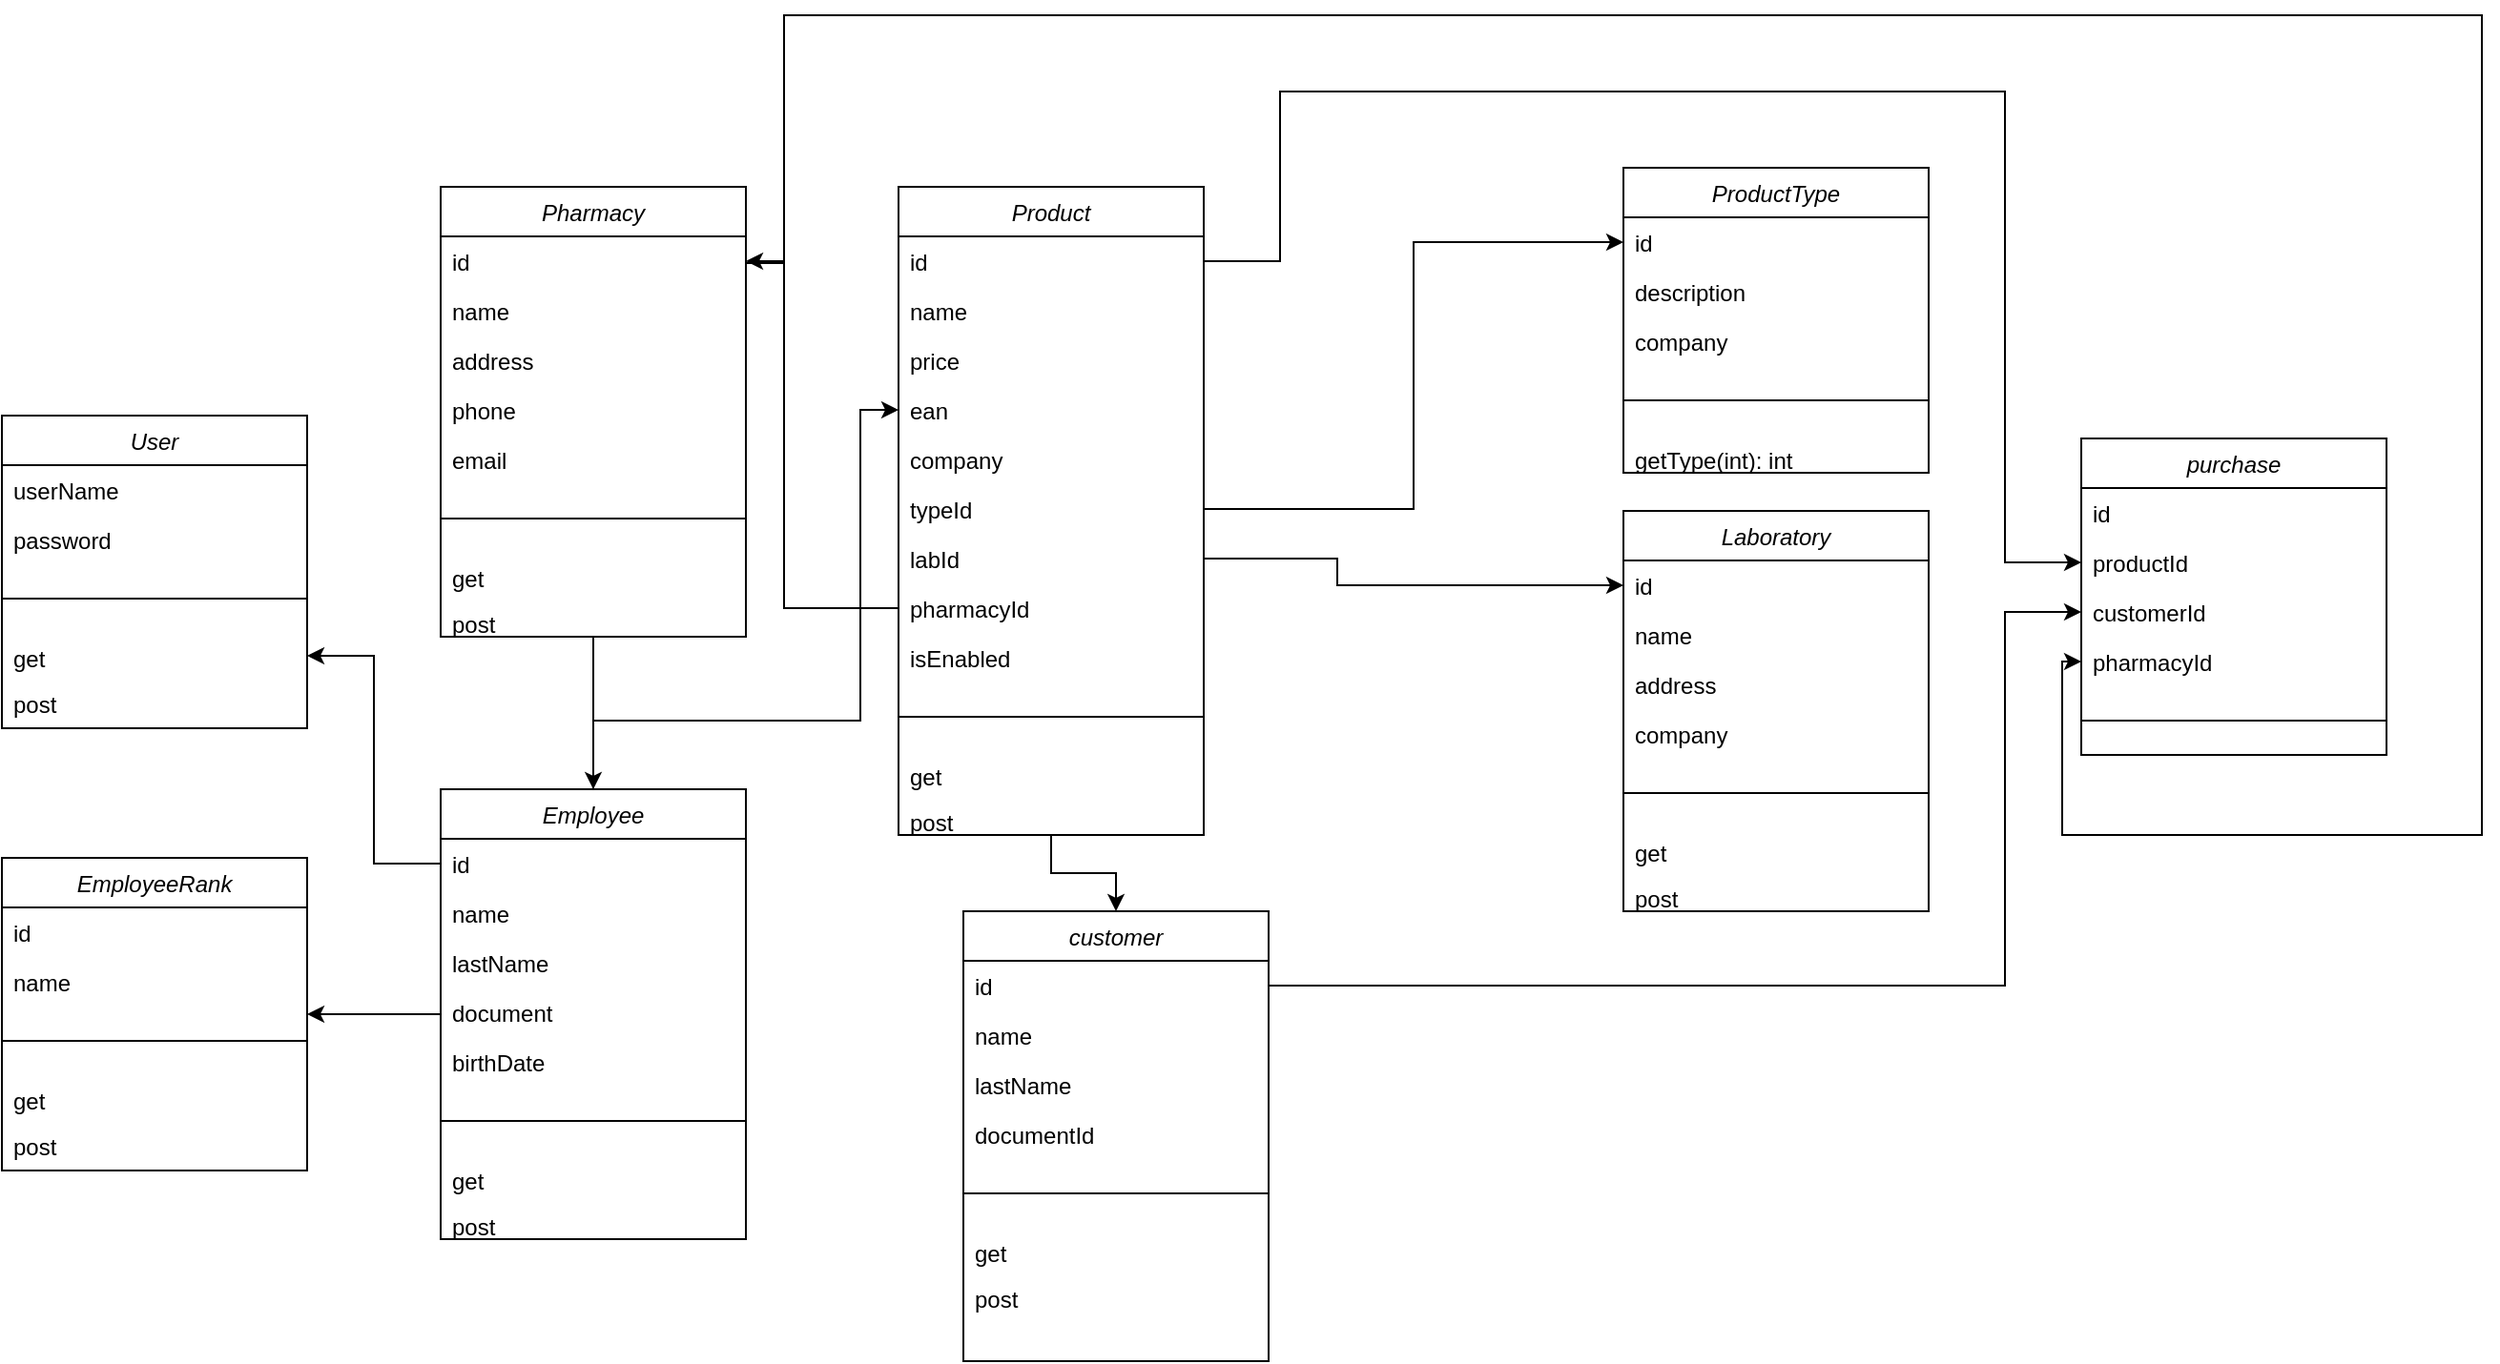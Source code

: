 <mxfile version="13.5.8" type="github">
  <diagram id="C5RBs43oDa-KdzZeNtuy" name="Page-1">
    <mxGraphModel dx="2182" dy="774" grid="1" gridSize="10" guides="1" tooltips="1" connect="1" arrows="1" fold="1" page="1" pageScale="1" pageWidth="827" pageHeight="1169" math="0" shadow="0">
      <root>
        <mxCell id="WIyWlLk6GJQsqaUBKTNV-0" />
        <mxCell id="WIyWlLk6GJQsqaUBKTNV-1" parent="WIyWlLk6GJQsqaUBKTNV-0" />
        <mxCell id="h3iyEZrPgd-LCGlQ3B5Q-18" value="" style="edgeStyle=orthogonalEdgeStyle;rounded=0;orthogonalLoop=1;jettySize=auto;html=1;entryX=0;entryY=0.5;entryDx=0;entryDy=0;" edge="1" parent="WIyWlLk6GJQsqaUBKTNV-1" source="h3iyEZrPgd-LCGlQ3B5Q-80" target="h3iyEZrPgd-LCGlQ3B5Q-11">
          <mxGeometry relative="1" as="geometry" />
        </mxCell>
        <mxCell id="h3iyEZrPgd-LCGlQ3B5Q-27" value="" style="edgeStyle=orthogonalEdgeStyle;rounded=0;orthogonalLoop=1;jettySize=auto;html=1;exitX=1;exitY=0.5;exitDx=0;exitDy=0;entryX=0;entryY=0.5;entryDx=0;entryDy=0;" edge="1" parent="WIyWlLk6GJQsqaUBKTNV-1" source="h3iyEZrPgd-LCGlQ3B5Q-81" target="h3iyEZrPgd-LCGlQ3B5Q-20">
          <mxGeometry relative="1" as="geometry">
            <Array as="points">
              <mxPoint x="450" y="305" />
              <mxPoint x="450" y="319" />
            </Array>
          </mxGeometry>
        </mxCell>
        <mxCell id="h3iyEZrPgd-LCGlQ3B5Q-40" value="" style="edgeStyle=orthogonalEdgeStyle;rounded=0;orthogonalLoop=1;jettySize=auto;html=1;" edge="1" parent="WIyWlLk6GJQsqaUBKTNV-1" source="h3iyEZrPgd-LCGlQ3B5Q-97" target="h3iyEZrPgd-LCGlQ3B5Q-32">
          <mxGeometry relative="1" as="geometry">
            <Array as="points">
              <mxPoint x="160" y="331" />
              <mxPoint x="160" y="149" />
            </Array>
          </mxGeometry>
        </mxCell>
        <mxCell id="h3iyEZrPgd-LCGlQ3B5Q-60" value="" style="edgeStyle=orthogonalEdgeStyle;rounded=0;orthogonalLoop=1;jettySize=auto;html=1;" edge="1" parent="WIyWlLk6GJQsqaUBKTNV-1" source="zkfFHV4jXpPFQw0GAbJ--0" target="h3iyEZrPgd-LCGlQ3B5Q-51">
          <mxGeometry relative="1" as="geometry" />
        </mxCell>
        <mxCell id="zkfFHV4jXpPFQw0GAbJ--0" value="Product" style="swimlane;fontStyle=2;align=center;verticalAlign=top;childLayout=stackLayout;horizontal=1;startSize=26;horizontalStack=0;resizeParent=1;resizeLast=0;collapsible=1;marginBottom=0;rounded=0;shadow=0;strokeWidth=1;" parent="WIyWlLk6GJQsqaUBKTNV-1" vertex="1">
          <mxGeometry x="220" y="110" width="160" height="340" as="geometry">
            <mxRectangle x="230" y="140" width="160" height="26" as="alternateBounds" />
          </mxGeometry>
        </mxCell>
        <mxCell id="zkfFHV4jXpPFQw0GAbJ--1" value="id" style="text;align=left;verticalAlign=top;spacingLeft=4;spacingRight=4;overflow=hidden;rotatable=0;points=[[0,0.5],[1,0.5]];portConstraint=eastwest;" parent="zkfFHV4jXpPFQw0GAbJ--0" vertex="1">
          <mxGeometry y="26" width="160" height="26" as="geometry" />
        </mxCell>
        <mxCell id="zkfFHV4jXpPFQw0GAbJ--2" value="name" style="text;align=left;verticalAlign=top;spacingLeft=4;spacingRight=4;overflow=hidden;rotatable=0;points=[[0,0.5],[1,0.5]];portConstraint=eastwest;rounded=0;shadow=0;html=0;" parent="zkfFHV4jXpPFQw0GAbJ--0" vertex="1">
          <mxGeometry y="52" width="160" height="26" as="geometry" />
        </mxCell>
        <mxCell id="zkfFHV4jXpPFQw0GAbJ--3" value="price" style="text;align=left;verticalAlign=top;spacingLeft=4;spacingRight=4;overflow=hidden;rotatable=0;points=[[0,0.5],[1,0.5]];portConstraint=eastwest;rounded=0;shadow=0;html=0;" parent="zkfFHV4jXpPFQw0GAbJ--0" vertex="1">
          <mxGeometry y="78" width="160" height="26" as="geometry" />
        </mxCell>
        <mxCell id="h3iyEZrPgd-LCGlQ3B5Q-1" value="ean" style="text;align=left;verticalAlign=top;spacingLeft=4;spacingRight=4;overflow=hidden;rotatable=0;points=[[0,0.5],[1,0.5]];portConstraint=eastwest;rounded=0;shadow=0;html=0;" vertex="1" parent="zkfFHV4jXpPFQw0GAbJ--0">
          <mxGeometry y="104" width="160" height="26" as="geometry" />
        </mxCell>
        <mxCell id="h3iyEZrPgd-LCGlQ3B5Q-28" value="company" style="text;align=left;verticalAlign=top;spacingLeft=4;spacingRight=4;overflow=hidden;rotatable=0;points=[[0,0.5],[1,0.5]];portConstraint=eastwest;rounded=0;shadow=0;html=0;" vertex="1" parent="zkfFHV4jXpPFQw0GAbJ--0">
          <mxGeometry y="130" width="160" height="26" as="geometry" />
        </mxCell>
        <mxCell id="h3iyEZrPgd-LCGlQ3B5Q-80" value="typeId" style="text;align=left;verticalAlign=top;spacingLeft=4;spacingRight=4;overflow=hidden;rotatable=0;points=[[0,0.5],[1,0.5]];portConstraint=eastwest;rounded=0;shadow=0;html=0;" vertex="1" parent="zkfFHV4jXpPFQw0GAbJ--0">
          <mxGeometry y="156" width="160" height="26" as="geometry" />
        </mxCell>
        <mxCell id="h3iyEZrPgd-LCGlQ3B5Q-81" value="labId" style="text;align=left;verticalAlign=top;spacingLeft=4;spacingRight=4;overflow=hidden;rotatable=0;points=[[0,0.5],[1,0.5]];portConstraint=eastwest;rounded=0;shadow=0;html=0;" vertex="1" parent="zkfFHV4jXpPFQw0GAbJ--0">
          <mxGeometry y="182" width="160" height="26" as="geometry" />
        </mxCell>
        <mxCell id="h3iyEZrPgd-LCGlQ3B5Q-97" value="pharmacyId" style="text;align=left;verticalAlign=top;spacingLeft=4;spacingRight=4;overflow=hidden;rotatable=0;points=[[0,0.5],[1,0.5]];portConstraint=eastwest;rounded=0;shadow=0;html=0;" vertex="1" parent="zkfFHV4jXpPFQw0GAbJ--0">
          <mxGeometry y="208" width="160" height="26" as="geometry" />
        </mxCell>
        <mxCell id="h3iyEZrPgd-LCGlQ3B5Q-98" value="isEnabled" style="text;align=left;verticalAlign=top;spacingLeft=4;spacingRight=4;overflow=hidden;rotatable=0;points=[[0,0.5],[1,0.5]];portConstraint=eastwest;rounded=0;shadow=0;html=0;" vertex="1" parent="zkfFHV4jXpPFQw0GAbJ--0">
          <mxGeometry y="234" width="160" height="26" as="geometry" />
        </mxCell>
        <mxCell id="zkfFHV4jXpPFQw0GAbJ--4" value="" style="line;html=1;strokeWidth=1;align=left;verticalAlign=middle;spacingTop=-1;spacingLeft=3;spacingRight=3;rotatable=0;labelPosition=right;points=[];portConstraint=eastwest;" parent="zkfFHV4jXpPFQw0GAbJ--0" vertex="1">
          <mxGeometry y="260" width="160" height="36" as="geometry" />
        </mxCell>
        <mxCell id="h3iyEZrPgd-LCGlQ3B5Q-83" value="get" style="text;align=left;verticalAlign=top;spacingLeft=4;spacingRight=4;overflow=hidden;rotatable=0;points=[[0,0.5],[1,0.5]];portConstraint=eastwest;" vertex="1" parent="zkfFHV4jXpPFQw0GAbJ--0">
          <mxGeometry y="296" width="160" height="24" as="geometry" />
        </mxCell>
        <mxCell id="h3iyEZrPgd-LCGlQ3B5Q-82" value="post" style="text;align=left;verticalAlign=top;spacingLeft=4;spacingRight=4;overflow=hidden;rotatable=0;points=[[0,0.5],[1,0.5]];portConstraint=eastwest;" vertex="1" parent="zkfFHV4jXpPFQw0GAbJ--0">
          <mxGeometry y="320" width="160" height="20" as="geometry" />
        </mxCell>
        <mxCell id="h3iyEZrPgd-LCGlQ3B5Q-50" value="" style="edgeStyle=orthogonalEdgeStyle;rounded=0;orthogonalLoop=1;jettySize=auto;html=1;" edge="1" parent="WIyWlLk6GJQsqaUBKTNV-1" source="h3iyEZrPgd-LCGlQ3B5Q-31" target="h3iyEZrPgd-LCGlQ3B5Q-41">
          <mxGeometry relative="1" as="geometry" />
        </mxCell>
        <mxCell id="h3iyEZrPgd-LCGlQ3B5Q-31" value="Pharmacy" style="swimlane;fontStyle=2;align=center;verticalAlign=top;childLayout=stackLayout;horizontal=1;startSize=26;horizontalStack=0;resizeParent=1;resizeLast=0;collapsible=1;marginBottom=0;rounded=0;shadow=0;strokeWidth=1;" vertex="1" parent="WIyWlLk6GJQsqaUBKTNV-1">
          <mxGeometry x="-20" y="110" width="160" height="236" as="geometry">
            <mxRectangle x="230" y="140" width="160" height="26" as="alternateBounds" />
          </mxGeometry>
        </mxCell>
        <mxCell id="h3iyEZrPgd-LCGlQ3B5Q-32" value="id" style="text;align=left;verticalAlign=top;spacingLeft=4;spacingRight=4;overflow=hidden;rotatable=0;points=[[0,0.5],[1,0.5]];portConstraint=eastwest;" vertex="1" parent="h3iyEZrPgd-LCGlQ3B5Q-31">
          <mxGeometry y="26" width="160" height="26" as="geometry" />
        </mxCell>
        <mxCell id="h3iyEZrPgd-LCGlQ3B5Q-33" value="name" style="text;align=left;verticalAlign=top;spacingLeft=4;spacingRight=4;overflow=hidden;rotatable=0;points=[[0,0.5],[1,0.5]];portConstraint=eastwest;rounded=0;shadow=0;html=0;" vertex="1" parent="h3iyEZrPgd-LCGlQ3B5Q-31">
          <mxGeometry y="52" width="160" height="26" as="geometry" />
        </mxCell>
        <mxCell id="h3iyEZrPgd-LCGlQ3B5Q-34" value="address" style="text;align=left;verticalAlign=top;spacingLeft=4;spacingRight=4;overflow=hidden;rotatable=0;points=[[0,0.5],[1,0.5]];portConstraint=eastwest;rounded=0;shadow=0;html=0;" vertex="1" parent="h3iyEZrPgd-LCGlQ3B5Q-31">
          <mxGeometry y="78" width="160" height="26" as="geometry" />
        </mxCell>
        <mxCell id="h3iyEZrPgd-LCGlQ3B5Q-35" value="phone" style="text;align=left;verticalAlign=top;spacingLeft=4;spacingRight=4;overflow=hidden;rotatable=0;points=[[0,0.5],[1,0.5]];portConstraint=eastwest;rounded=0;shadow=0;html=0;" vertex="1" parent="h3iyEZrPgd-LCGlQ3B5Q-31">
          <mxGeometry y="104" width="160" height="26" as="geometry" />
        </mxCell>
        <mxCell id="h3iyEZrPgd-LCGlQ3B5Q-36" value="email" style="text;align=left;verticalAlign=top;spacingLeft=4;spacingRight=4;overflow=hidden;rotatable=0;points=[[0,0.5],[1,0.5]];portConstraint=eastwest;rounded=0;shadow=0;html=0;" vertex="1" parent="h3iyEZrPgd-LCGlQ3B5Q-31">
          <mxGeometry y="130" width="160" height="26" as="geometry" />
        </mxCell>
        <mxCell id="h3iyEZrPgd-LCGlQ3B5Q-37" value="" style="line;html=1;strokeWidth=1;align=left;verticalAlign=middle;spacingTop=-1;spacingLeft=3;spacingRight=3;rotatable=0;labelPosition=right;points=[];portConstraint=eastwest;" vertex="1" parent="h3iyEZrPgd-LCGlQ3B5Q-31">
          <mxGeometry y="156" width="160" height="36" as="geometry" />
        </mxCell>
        <mxCell id="h3iyEZrPgd-LCGlQ3B5Q-38" value="get" style="text;align=left;verticalAlign=top;spacingLeft=4;spacingRight=4;overflow=hidden;rotatable=0;points=[[0,0.5],[1,0.5]];portConstraint=eastwest;" vertex="1" parent="h3iyEZrPgd-LCGlQ3B5Q-31">
          <mxGeometry y="192" width="160" height="24" as="geometry" />
        </mxCell>
        <mxCell id="h3iyEZrPgd-LCGlQ3B5Q-39" value="post" style="text;align=left;verticalAlign=top;spacingLeft=4;spacingRight=4;overflow=hidden;rotatable=0;points=[[0,0.5],[1,0.5]];portConstraint=eastwest;" vertex="1" parent="h3iyEZrPgd-LCGlQ3B5Q-31">
          <mxGeometry y="216" width="160" height="20" as="geometry" />
        </mxCell>
        <mxCell id="h3iyEZrPgd-LCGlQ3B5Q-72" value="" style="edgeStyle=orthogonalEdgeStyle;rounded=0;orthogonalLoop=1;jettySize=auto;html=1;" edge="1" parent="WIyWlLk6GJQsqaUBKTNV-1" source="h3iyEZrPgd-LCGlQ3B5Q-41" target="h3iyEZrPgd-LCGlQ3B5Q-63">
          <mxGeometry relative="1" as="geometry" />
        </mxCell>
        <mxCell id="h3iyEZrPgd-LCGlQ3B5Q-41" value="Employee" style="swimlane;fontStyle=2;align=center;verticalAlign=top;childLayout=stackLayout;horizontal=1;startSize=26;horizontalStack=0;resizeParent=1;resizeLast=0;collapsible=1;marginBottom=0;rounded=0;shadow=0;strokeWidth=1;" vertex="1" parent="WIyWlLk6GJQsqaUBKTNV-1">
          <mxGeometry x="-20" y="426" width="160" height="236" as="geometry">
            <mxRectangle x="230" y="140" width="160" height="26" as="alternateBounds" />
          </mxGeometry>
        </mxCell>
        <mxCell id="h3iyEZrPgd-LCGlQ3B5Q-42" value="id" style="text;align=left;verticalAlign=top;spacingLeft=4;spacingRight=4;overflow=hidden;rotatable=0;points=[[0,0.5],[1,0.5]];portConstraint=eastwest;" vertex="1" parent="h3iyEZrPgd-LCGlQ3B5Q-41">
          <mxGeometry y="26" width="160" height="26" as="geometry" />
        </mxCell>
        <mxCell id="h3iyEZrPgd-LCGlQ3B5Q-43" value="name" style="text;align=left;verticalAlign=top;spacingLeft=4;spacingRight=4;overflow=hidden;rotatable=0;points=[[0,0.5],[1,0.5]];portConstraint=eastwest;rounded=0;shadow=0;html=0;" vertex="1" parent="h3iyEZrPgd-LCGlQ3B5Q-41">
          <mxGeometry y="52" width="160" height="26" as="geometry" />
        </mxCell>
        <mxCell id="h3iyEZrPgd-LCGlQ3B5Q-44" value="lastName" style="text;align=left;verticalAlign=top;spacingLeft=4;spacingRight=4;overflow=hidden;rotatable=0;points=[[0,0.5],[1,0.5]];portConstraint=eastwest;rounded=0;shadow=0;html=0;" vertex="1" parent="h3iyEZrPgd-LCGlQ3B5Q-41">
          <mxGeometry y="78" width="160" height="26" as="geometry" />
        </mxCell>
        <mxCell id="h3iyEZrPgd-LCGlQ3B5Q-45" value="document" style="text;align=left;verticalAlign=top;spacingLeft=4;spacingRight=4;overflow=hidden;rotatable=0;points=[[0,0.5],[1,0.5]];portConstraint=eastwest;rounded=0;shadow=0;html=0;" vertex="1" parent="h3iyEZrPgd-LCGlQ3B5Q-41">
          <mxGeometry y="104" width="160" height="26" as="geometry" />
        </mxCell>
        <mxCell id="h3iyEZrPgd-LCGlQ3B5Q-46" value="birthDate" style="text;align=left;verticalAlign=top;spacingLeft=4;spacingRight=4;overflow=hidden;rotatable=0;points=[[0,0.5],[1,0.5]];portConstraint=eastwest;rounded=0;shadow=0;html=0;" vertex="1" parent="h3iyEZrPgd-LCGlQ3B5Q-41">
          <mxGeometry y="130" width="160" height="26" as="geometry" />
        </mxCell>
        <mxCell id="h3iyEZrPgd-LCGlQ3B5Q-47" value="" style="line;html=1;strokeWidth=1;align=left;verticalAlign=middle;spacingTop=-1;spacingLeft=3;spacingRight=3;rotatable=0;labelPosition=right;points=[];portConstraint=eastwest;" vertex="1" parent="h3iyEZrPgd-LCGlQ3B5Q-41">
          <mxGeometry y="156" width="160" height="36" as="geometry" />
        </mxCell>
        <mxCell id="h3iyEZrPgd-LCGlQ3B5Q-48" value="get" style="text;align=left;verticalAlign=top;spacingLeft=4;spacingRight=4;overflow=hidden;rotatable=0;points=[[0,0.5],[1,0.5]];portConstraint=eastwest;" vertex="1" parent="h3iyEZrPgd-LCGlQ3B5Q-41">
          <mxGeometry y="192" width="160" height="24" as="geometry" />
        </mxCell>
        <mxCell id="h3iyEZrPgd-LCGlQ3B5Q-49" value="post" style="text;align=left;verticalAlign=top;spacingLeft=4;spacingRight=4;overflow=hidden;rotatable=0;points=[[0,0.5],[1,0.5]];portConstraint=eastwest;" vertex="1" parent="h3iyEZrPgd-LCGlQ3B5Q-41">
          <mxGeometry y="216" width="160" height="20" as="geometry" />
        </mxCell>
        <mxCell id="h3iyEZrPgd-LCGlQ3B5Q-10" value="ProductType" style="swimlane;fontStyle=2;align=center;verticalAlign=top;childLayout=stackLayout;horizontal=1;startSize=26;horizontalStack=0;resizeParent=1;resizeLast=0;collapsible=1;marginBottom=0;rounded=0;shadow=0;strokeWidth=1;" vertex="1" parent="WIyWlLk6GJQsqaUBKTNV-1">
          <mxGeometry x="600" y="100" width="160" height="160" as="geometry">
            <mxRectangle x="230" y="140" width="160" height="26" as="alternateBounds" />
          </mxGeometry>
        </mxCell>
        <mxCell id="h3iyEZrPgd-LCGlQ3B5Q-11" value="id" style="text;align=left;verticalAlign=top;spacingLeft=4;spacingRight=4;overflow=hidden;rotatable=0;points=[[0,0.5],[1,0.5]];portConstraint=eastwest;" vertex="1" parent="h3iyEZrPgd-LCGlQ3B5Q-10">
          <mxGeometry y="26" width="160" height="26" as="geometry" />
        </mxCell>
        <mxCell id="h3iyEZrPgd-LCGlQ3B5Q-12" value="description" style="text;align=left;verticalAlign=top;spacingLeft=4;spacingRight=4;overflow=hidden;rotatable=0;points=[[0,0.5],[1,0.5]];portConstraint=eastwest;rounded=0;shadow=0;html=0;" vertex="1" parent="h3iyEZrPgd-LCGlQ3B5Q-10">
          <mxGeometry y="52" width="160" height="26" as="geometry" />
        </mxCell>
        <mxCell id="h3iyEZrPgd-LCGlQ3B5Q-29" value="company" style="text;align=left;verticalAlign=top;spacingLeft=4;spacingRight=4;overflow=hidden;rotatable=0;points=[[0,0.5],[1,0.5]];portConstraint=eastwest;rounded=0;shadow=0;html=0;" vertex="1" parent="h3iyEZrPgd-LCGlQ3B5Q-10">
          <mxGeometry y="78" width="160" height="26" as="geometry" />
        </mxCell>
        <mxCell id="h3iyEZrPgd-LCGlQ3B5Q-15" value="" style="line;html=1;strokeWidth=1;align=left;verticalAlign=middle;spacingTop=-1;spacingLeft=3;spacingRight=3;rotatable=0;labelPosition=right;points=[];portConstraint=eastwest;" vertex="1" parent="h3iyEZrPgd-LCGlQ3B5Q-10">
          <mxGeometry y="104" width="160" height="36" as="geometry" />
        </mxCell>
        <mxCell id="h3iyEZrPgd-LCGlQ3B5Q-17" value="getType(int): int" style="text;align=left;verticalAlign=top;spacingLeft=4;spacingRight=4;overflow=hidden;rotatable=0;points=[[0,0.5],[1,0.5]];portConstraint=eastwest;" vertex="1" parent="h3iyEZrPgd-LCGlQ3B5Q-10">
          <mxGeometry y="140" width="160" height="20" as="geometry" />
        </mxCell>
        <mxCell id="h3iyEZrPgd-LCGlQ3B5Q-62" value="" style="edgeStyle=orthogonalEdgeStyle;rounded=0;orthogonalLoop=1;jettySize=auto;html=1;entryX=0;entryY=0.5;entryDx=0;entryDy=0;exitX=0.5;exitY=0;exitDx=0;exitDy=0;" edge="1" parent="WIyWlLk6GJQsqaUBKTNV-1" source="h3iyEZrPgd-LCGlQ3B5Q-41" target="h3iyEZrPgd-LCGlQ3B5Q-1">
          <mxGeometry relative="1" as="geometry">
            <mxPoint x="70" y="356" as="sourcePoint" />
            <mxPoint x="70" y="436" as="targetPoint" />
            <Array as="points">
              <mxPoint x="60" y="390" />
              <mxPoint x="200" y="390" />
              <mxPoint x="200" y="227" />
            </Array>
          </mxGeometry>
        </mxCell>
        <mxCell id="h3iyEZrPgd-LCGlQ3B5Q-63" value="EmployeeRank" style="swimlane;fontStyle=2;align=center;verticalAlign=top;childLayout=stackLayout;horizontal=1;startSize=26;horizontalStack=0;resizeParent=1;resizeLast=0;collapsible=1;marginBottom=0;rounded=0;shadow=0;strokeWidth=1;" vertex="1" parent="WIyWlLk6GJQsqaUBKTNV-1">
          <mxGeometry x="-250" y="462" width="160" height="164" as="geometry">
            <mxRectangle x="230" y="140" width="160" height="26" as="alternateBounds" />
          </mxGeometry>
        </mxCell>
        <mxCell id="h3iyEZrPgd-LCGlQ3B5Q-64" value="id" style="text;align=left;verticalAlign=top;spacingLeft=4;spacingRight=4;overflow=hidden;rotatable=0;points=[[0,0.5],[1,0.5]];portConstraint=eastwest;" vertex="1" parent="h3iyEZrPgd-LCGlQ3B5Q-63">
          <mxGeometry y="26" width="160" height="26" as="geometry" />
        </mxCell>
        <mxCell id="h3iyEZrPgd-LCGlQ3B5Q-65" value="name" style="text;align=left;verticalAlign=top;spacingLeft=4;spacingRight=4;overflow=hidden;rotatable=0;points=[[0,0.5],[1,0.5]];portConstraint=eastwest;rounded=0;shadow=0;html=0;" vertex="1" parent="h3iyEZrPgd-LCGlQ3B5Q-63">
          <mxGeometry y="52" width="160" height="26" as="geometry" />
        </mxCell>
        <mxCell id="h3iyEZrPgd-LCGlQ3B5Q-69" value="" style="line;html=1;strokeWidth=1;align=left;verticalAlign=middle;spacingTop=-1;spacingLeft=3;spacingRight=3;rotatable=0;labelPosition=right;points=[];portConstraint=eastwest;" vertex="1" parent="h3iyEZrPgd-LCGlQ3B5Q-63">
          <mxGeometry y="78" width="160" height="36" as="geometry" />
        </mxCell>
        <mxCell id="h3iyEZrPgd-LCGlQ3B5Q-70" value="get" style="text;align=left;verticalAlign=top;spacingLeft=4;spacingRight=4;overflow=hidden;rotatable=0;points=[[0,0.5],[1,0.5]];portConstraint=eastwest;" vertex="1" parent="h3iyEZrPgd-LCGlQ3B5Q-63">
          <mxGeometry y="114" width="160" height="24" as="geometry" />
        </mxCell>
        <mxCell id="h3iyEZrPgd-LCGlQ3B5Q-71" value="post" style="text;align=left;verticalAlign=top;spacingLeft=4;spacingRight=4;overflow=hidden;rotatable=0;points=[[0,0.5],[1,0.5]];portConstraint=eastwest;" vertex="1" parent="h3iyEZrPgd-LCGlQ3B5Q-63">
          <mxGeometry y="138" width="160" height="20" as="geometry" />
        </mxCell>
        <mxCell id="h3iyEZrPgd-LCGlQ3B5Q-73" value="User" style="swimlane;fontStyle=2;align=center;verticalAlign=top;childLayout=stackLayout;horizontal=1;startSize=26;horizontalStack=0;resizeParent=1;resizeLast=0;collapsible=1;marginBottom=0;rounded=0;shadow=0;strokeWidth=1;" vertex="1" parent="WIyWlLk6GJQsqaUBKTNV-1">
          <mxGeometry x="-250" y="230" width="160" height="164" as="geometry">
            <mxRectangle x="230" y="140" width="160" height="26" as="alternateBounds" />
          </mxGeometry>
        </mxCell>
        <mxCell id="h3iyEZrPgd-LCGlQ3B5Q-74" value="userName" style="text;align=left;verticalAlign=top;spacingLeft=4;spacingRight=4;overflow=hidden;rotatable=0;points=[[0,0.5],[1,0.5]];portConstraint=eastwest;" vertex="1" parent="h3iyEZrPgd-LCGlQ3B5Q-73">
          <mxGeometry y="26" width="160" height="26" as="geometry" />
        </mxCell>
        <mxCell id="h3iyEZrPgd-LCGlQ3B5Q-75" value="password" style="text;align=left;verticalAlign=top;spacingLeft=4;spacingRight=4;overflow=hidden;rotatable=0;points=[[0,0.5],[1,0.5]];portConstraint=eastwest;rounded=0;shadow=0;html=0;" vertex="1" parent="h3iyEZrPgd-LCGlQ3B5Q-73">
          <mxGeometry y="52" width="160" height="26" as="geometry" />
        </mxCell>
        <mxCell id="h3iyEZrPgd-LCGlQ3B5Q-76" value="" style="line;html=1;strokeWidth=1;align=left;verticalAlign=middle;spacingTop=-1;spacingLeft=3;spacingRight=3;rotatable=0;labelPosition=right;points=[];portConstraint=eastwest;" vertex="1" parent="h3iyEZrPgd-LCGlQ3B5Q-73">
          <mxGeometry y="78" width="160" height="36" as="geometry" />
        </mxCell>
        <mxCell id="h3iyEZrPgd-LCGlQ3B5Q-77" value="get" style="text;align=left;verticalAlign=top;spacingLeft=4;spacingRight=4;overflow=hidden;rotatable=0;points=[[0,0.5],[1,0.5]];portConstraint=eastwest;" vertex="1" parent="h3iyEZrPgd-LCGlQ3B5Q-73">
          <mxGeometry y="114" width="160" height="24" as="geometry" />
        </mxCell>
        <mxCell id="h3iyEZrPgd-LCGlQ3B5Q-78" value="post" style="text;align=left;verticalAlign=top;spacingLeft=4;spacingRight=4;overflow=hidden;rotatable=0;points=[[0,0.5],[1,0.5]];portConstraint=eastwest;" vertex="1" parent="h3iyEZrPgd-LCGlQ3B5Q-73">
          <mxGeometry y="138" width="160" height="20" as="geometry" />
        </mxCell>
        <mxCell id="h3iyEZrPgd-LCGlQ3B5Q-79" value="" style="edgeStyle=orthogonalEdgeStyle;rounded=0;orthogonalLoop=1;jettySize=auto;html=1;entryX=1;entryY=0.5;entryDx=0;entryDy=0;exitX=0;exitY=0.5;exitDx=0;exitDy=0;" edge="1" parent="WIyWlLk6GJQsqaUBKTNV-1" source="h3iyEZrPgd-LCGlQ3B5Q-42" target="h3iyEZrPgd-LCGlQ3B5Q-77">
          <mxGeometry relative="1" as="geometry">
            <mxPoint x="-10" y="470" as="sourcePoint" />
            <mxPoint x="-80" y="554" as="targetPoint" />
          </mxGeometry>
        </mxCell>
        <mxCell id="h3iyEZrPgd-LCGlQ3B5Q-19" value="Laboratory" style="swimlane;fontStyle=2;align=center;verticalAlign=top;childLayout=stackLayout;horizontal=1;startSize=26;horizontalStack=0;resizeParent=1;resizeLast=0;collapsible=1;marginBottom=0;rounded=0;shadow=0;strokeWidth=1;" vertex="1" parent="WIyWlLk6GJQsqaUBKTNV-1">
          <mxGeometry x="600" y="280" width="160" height="210" as="geometry">
            <mxRectangle x="230" y="140" width="160" height="26" as="alternateBounds" />
          </mxGeometry>
        </mxCell>
        <mxCell id="h3iyEZrPgd-LCGlQ3B5Q-20" value="id" style="text;align=left;verticalAlign=top;spacingLeft=4;spacingRight=4;overflow=hidden;rotatable=0;points=[[0,0.5],[1,0.5]];portConstraint=eastwest;" vertex="1" parent="h3iyEZrPgd-LCGlQ3B5Q-19">
          <mxGeometry y="26" width="160" height="26" as="geometry" />
        </mxCell>
        <mxCell id="h3iyEZrPgd-LCGlQ3B5Q-21" value="name" style="text;align=left;verticalAlign=top;spacingLeft=4;spacingRight=4;overflow=hidden;rotatable=0;points=[[0,0.5],[1,0.5]];portConstraint=eastwest;rounded=0;shadow=0;html=0;" vertex="1" parent="h3iyEZrPgd-LCGlQ3B5Q-19">
          <mxGeometry y="52" width="160" height="26" as="geometry" />
        </mxCell>
        <mxCell id="h3iyEZrPgd-LCGlQ3B5Q-22" value="address" style="text;align=left;verticalAlign=top;spacingLeft=4;spacingRight=4;overflow=hidden;rotatable=0;points=[[0,0.5],[1,0.5]];portConstraint=eastwest;rounded=0;shadow=0;html=0;" vertex="1" parent="h3iyEZrPgd-LCGlQ3B5Q-19">
          <mxGeometry y="78" width="160" height="26" as="geometry" />
        </mxCell>
        <mxCell id="h3iyEZrPgd-LCGlQ3B5Q-30" value="company" style="text;align=left;verticalAlign=top;spacingLeft=4;spacingRight=4;overflow=hidden;rotatable=0;points=[[0,0.5],[1,0.5]];portConstraint=eastwest;rounded=0;shadow=0;html=0;" vertex="1" parent="h3iyEZrPgd-LCGlQ3B5Q-19">
          <mxGeometry y="104" width="160" height="26" as="geometry" />
        </mxCell>
        <mxCell id="h3iyEZrPgd-LCGlQ3B5Q-24" value="" style="line;html=1;strokeWidth=1;align=left;verticalAlign=middle;spacingTop=-1;spacingLeft=3;spacingRight=3;rotatable=0;labelPosition=right;points=[];portConstraint=eastwest;" vertex="1" parent="h3iyEZrPgd-LCGlQ3B5Q-19">
          <mxGeometry y="130" width="160" height="36" as="geometry" />
        </mxCell>
        <mxCell id="h3iyEZrPgd-LCGlQ3B5Q-25" value="get" style="text;align=left;verticalAlign=top;spacingLeft=4;spacingRight=4;overflow=hidden;rotatable=0;points=[[0,0.5],[1,0.5]];portConstraint=eastwest;" vertex="1" parent="h3iyEZrPgd-LCGlQ3B5Q-19">
          <mxGeometry y="166" width="160" height="24" as="geometry" />
        </mxCell>
        <mxCell id="h3iyEZrPgd-LCGlQ3B5Q-26" value="post" style="text;align=left;verticalAlign=top;spacingLeft=4;spacingRight=4;overflow=hidden;rotatable=0;points=[[0,0.5],[1,0.5]];portConstraint=eastwest;" vertex="1" parent="h3iyEZrPgd-LCGlQ3B5Q-19">
          <mxGeometry y="190" width="160" height="20" as="geometry" />
        </mxCell>
        <mxCell id="h3iyEZrPgd-LCGlQ3B5Q-92" value="" style="edgeStyle=orthogonalEdgeStyle;rounded=0;orthogonalLoop=1;jettySize=auto;html=1;entryX=0;entryY=0.5;entryDx=0;entryDy=0;" edge="1" parent="WIyWlLk6GJQsqaUBKTNV-1" source="h3iyEZrPgd-LCGlQ3B5Q-52" target="h3iyEZrPgd-LCGlQ3B5Q-87">
          <mxGeometry relative="1" as="geometry">
            <Array as="points">
              <mxPoint x="800" y="529" />
              <mxPoint x="800" y="333" />
            </Array>
          </mxGeometry>
        </mxCell>
        <mxCell id="h3iyEZrPgd-LCGlQ3B5Q-51" value="customer" style="swimlane;fontStyle=2;align=center;verticalAlign=top;childLayout=stackLayout;horizontal=1;startSize=26;horizontalStack=0;resizeParent=1;resizeLast=0;collapsible=1;marginBottom=0;rounded=0;shadow=0;strokeWidth=1;" vertex="1" parent="WIyWlLk6GJQsqaUBKTNV-1">
          <mxGeometry x="254" y="490" width="160" height="236" as="geometry">
            <mxRectangle x="230" y="140" width="160" height="26" as="alternateBounds" />
          </mxGeometry>
        </mxCell>
        <mxCell id="h3iyEZrPgd-LCGlQ3B5Q-52" value="id" style="text;align=left;verticalAlign=top;spacingLeft=4;spacingRight=4;overflow=hidden;rotatable=0;points=[[0,0.5],[1,0.5]];portConstraint=eastwest;" vertex="1" parent="h3iyEZrPgd-LCGlQ3B5Q-51">
          <mxGeometry y="26" width="160" height="26" as="geometry" />
        </mxCell>
        <mxCell id="h3iyEZrPgd-LCGlQ3B5Q-53" value="name" style="text;align=left;verticalAlign=top;spacingLeft=4;spacingRight=4;overflow=hidden;rotatable=0;points=[[0,0.5],[1,0.5]];portConstraint=eastwest;rounded=0;shadow=0;html=0;" vertex="1" parent="h3iyEZrPgd-LCGlQ3B5Q-51">
          <mxGeometry y="52" width="160" height="26" as="geometry" />
        </mxCell>
        <mxCell id="h3iyEZrPgd-LCGlQ3B5Q-54" value="lastName" style="text;align=left;verticalAlign=top;spacingLeft=4;spacingRight=4;overflow=hidden;rotatable=0;points=[[0,0.5],[1,0.5]];portConstraint=eastwest;rounded=0;shadow=0;html=0;" vertex="1" parent="h3iyEZrPgd-LCGlQ3B5Q-51">
          <mxGeometry y="78" width="160" height="26" as="geometry" />
        </mxCell>
        <mxCell id="h3iyEZrPgd-LCGlQ3B5Q-55" value="documentId" style="text;align=left;verticalAlign=top;spacingLeft=4;spacingRight=4;overflow=hidden;rotatable=0;points=[[0,0.5],[1,0.5]];portConstraint=eastwest;rounded=0;shadow=0;html=0;" vertex="1" parent="h3iyEZrPgd-LCGlQ3B5Q-51">
          <mxGeometry y="104" width="160" height="26" as="geometry" />
        </mxCell>
        <mxCell id="h3iyEZrPgd-LCGlQ3B5Q-57" value="" style="line;html=1;strokeWidth=1;align=left;verticalAlign=middle;spacingTop=-1;spacingLeft=3;spacingRight=3;rotatable=0;labelPosition=right;points=[];portConstraint=eastwest;" vertex="1" parent="h3iyEZrPgd-LCGlQ3B5Q-51">
          <mxGeometry y="130" width="160" height="36" as="geometry" />
        </mxCell>
        <mxCell id="h3iyEZrPgd-LCGlQ3B5Q-58" value="get" style="text;align=left;verticalAlign=top;spacingLeft=4;spacingRight=4;overflow=hidden;rotatable=0;points=[[0,0.5],[1,0.5]];portConstraint=eastwest;" vertex="1" parent="h3iyEZrPgd-LCGlQ3B5Q-51">
          <mxGeometry y="166" width="160" height="24" as="geometry" />
        </mxCell>
        <mxCell id="h3iyEZrPgd-LCGlQ3B5Q-59" value="post" style="text;align=left;verticalAlign=top;spacingLeft=4;spacingRight=4;overflow=hidden;rotatable=0;points=[[0,0.5],[1,0.5]];portConstraint=eastwest;" vertex="1" parent="h3iyEZrPgd-LCGlQ3B5Q-51">
          <mxGeometry y="190" width="160" height="20" as="geometry" />
        </mxCell>
        <mxCell id="h3iyEZrPgd-LCGlQ3B5Q-93" value="" style="edgeStyle=orthogonalEdgeStyle;rounded=0;orthogonalLoop=1;jettySize=auto;html=1;exitX=1;exitY=0.5;exitDx=0;exitDy=0;entryX=0;entryY=0.5;entryDx=0;entryDy=0;" edge="1" parent="WIyWlLk6GJQsqaUBKTNV-1" source="zkfFHV4jXpPFQw0GAbJ--1" target="h3iyEZrPgd-LCGlQ3B5Q-86">
          <mxGeometry relative="1" as="geometry">
            <mxPoint x="310" y="452" as="sourcePoint" />
            <mxPoint x="344" y="500" as="targetPoint" />
            <Array as="points">
              <mxPoint x="420" y="149" />
              <mxPoint x="420" y="60" />
              <mxPoint x="800" y="60" />
              <mxPoint x="800" y="307" />
            </Array>
          </mxGeometry>
        </mxCell>
        <mxCell id="h3iyEZrPgd-LCGlQ3B5Q-84" value="purchase" style="swimlane;fontStyle=2;align=center;verticalAlign=top;childLayout=stackLayout;horizontal=1;startSize=26;horizontalStack=0;resizeParent=1;resizeLast=0;collapsible=1;marginBottom=0;rounded=0;shadow=0;strokeWidth=1;" vertex="1" parent="WIyWlLk6GJQsqaUBKTNV-1">
          <mxGeometry x="840" y="242" width="160" height="166" as="geometry">
            <mxRectangle x="230" y="140" width="160" height="26" as="alternateBounds" />
          </mxGeometry>
        </mxCell>
        <mxCell id="h3iyEZrPgd-LCGlQ3B5Q-85" value="id" style="text;align=left;verticalAlign=top;spacingLeft=4;spacingRight=4;overflow=hidden;rotatable=0;points=[[0,0.5],[1,0.5]];portConstraint=eastwest;" vertex="1" parent="h3iyEZrPgd-LCGlQ3B5Q-84">
          <mxGeometry y="26" width="160" height="26" as="geometry" />
        </mxCell>
        <mxCell id="h3iyEZrPgd-LCGlQ3B5Q-86" value="productId" style="text;align=left;verticalAlign=top;spacingLeft=4;spacingRight=4;overflow=hidden;rotatable=0;points=[[0,0.5],[1,0.5]];portConstraint=eastwest;rounded=0;shadow=0;html=0;" vertex="1" parent="h3iyEZrPgd-LCGlQ3B5Q-84">
          <mxGeometry y="52" width="160" height="26" as="geometry" />
        </mxCell>
        <mxCell id="h3iyEZrPgd-LCGlQ3B5Q-87" value="customerId" style="text;align=left;verticalAlign=top;spacingLeft=4;spacingRight=4;overflow=hidden;rotatable=0;points=[[0,0.5],[1,0.5]];portConstraint=eastwest;rounded=0;shadow=0;html=0;" vertex="1" parent="h3iyEZrPgd-LCGlQ3B5Q-84">
          <mxGeometry y="78" width="160" height="26" as="geometry" />
        </mxCell>
        <mxCell id="h3iyEZrPgd-LCGlQ3B5Q-95" value="pharmacyId" style="text;align=left;verticalAlign=top;spacingLeft=4;spacingRight=4;overflow=hidden;rotatable=0;points=[[0,0.5],[1,0.5]];portConstraint=eastwest;rounded=0;shadow=0;html=0;" vertex="1" parent="h3iyEZrPgd-LCGlQ3B5Q-84">
          <mxGeometry y="104" width="160" height="26" as="geometry" />
        </mxCell>
        <mxCell id="h3iyEZrPgd-LCGlQ3B5Q-89" value="" style="line;html=1;strokeWidth=1;align=left;verticalAlign=middle;spacingTop=-1;spacingLeft=3;spacingRight=3;rotatable=0;labelPosition=right;points=[];portConstraint=eastwest;" vertex="1" parent="h3iyEZrPgd-LCGlQ3B5Q-84">
          <mxGeometry y="130" width="160" height="36" as="geometry" />
        </mxCell>
        <mxCell id="h3iyEZrPgd-LCGlQ3B5Q-96" value="" style="edgeStyle=orthogonalEdgeStyle;rounded=0;orthogonalLoop=1;jettySize=auto;html=1;entryX=0;entryY=0.5;entryDx=0;entryDy=0;" edge="1" parent="WIyWlLk6GJQsqaUBKTNV-1" target="h3iyEZrPgd-LCGlQ3B5Q-95">
          <mxGeometry relative="1" as="geometry">
            <mxPoint x="140" y="150" as="sourcePoint" />
            <mxPoint x="70" y="436" as="targetPoint" />
            <Array as="points">
              <mxPoint x="160" y="150" />
              <mxPoint x="160" y="20" />
              <mxPoint x="1050" y="20" />
              <mxPoint x="1050" y="450" />
              <mxPoint x="830" y="450" />
              <mxPoint x="830" y="359" />
            </Array>
          </mxGeometry>
        </mxCell>
      </root>
    </mxGraphModel>
  </diagram>
</mxfile>
